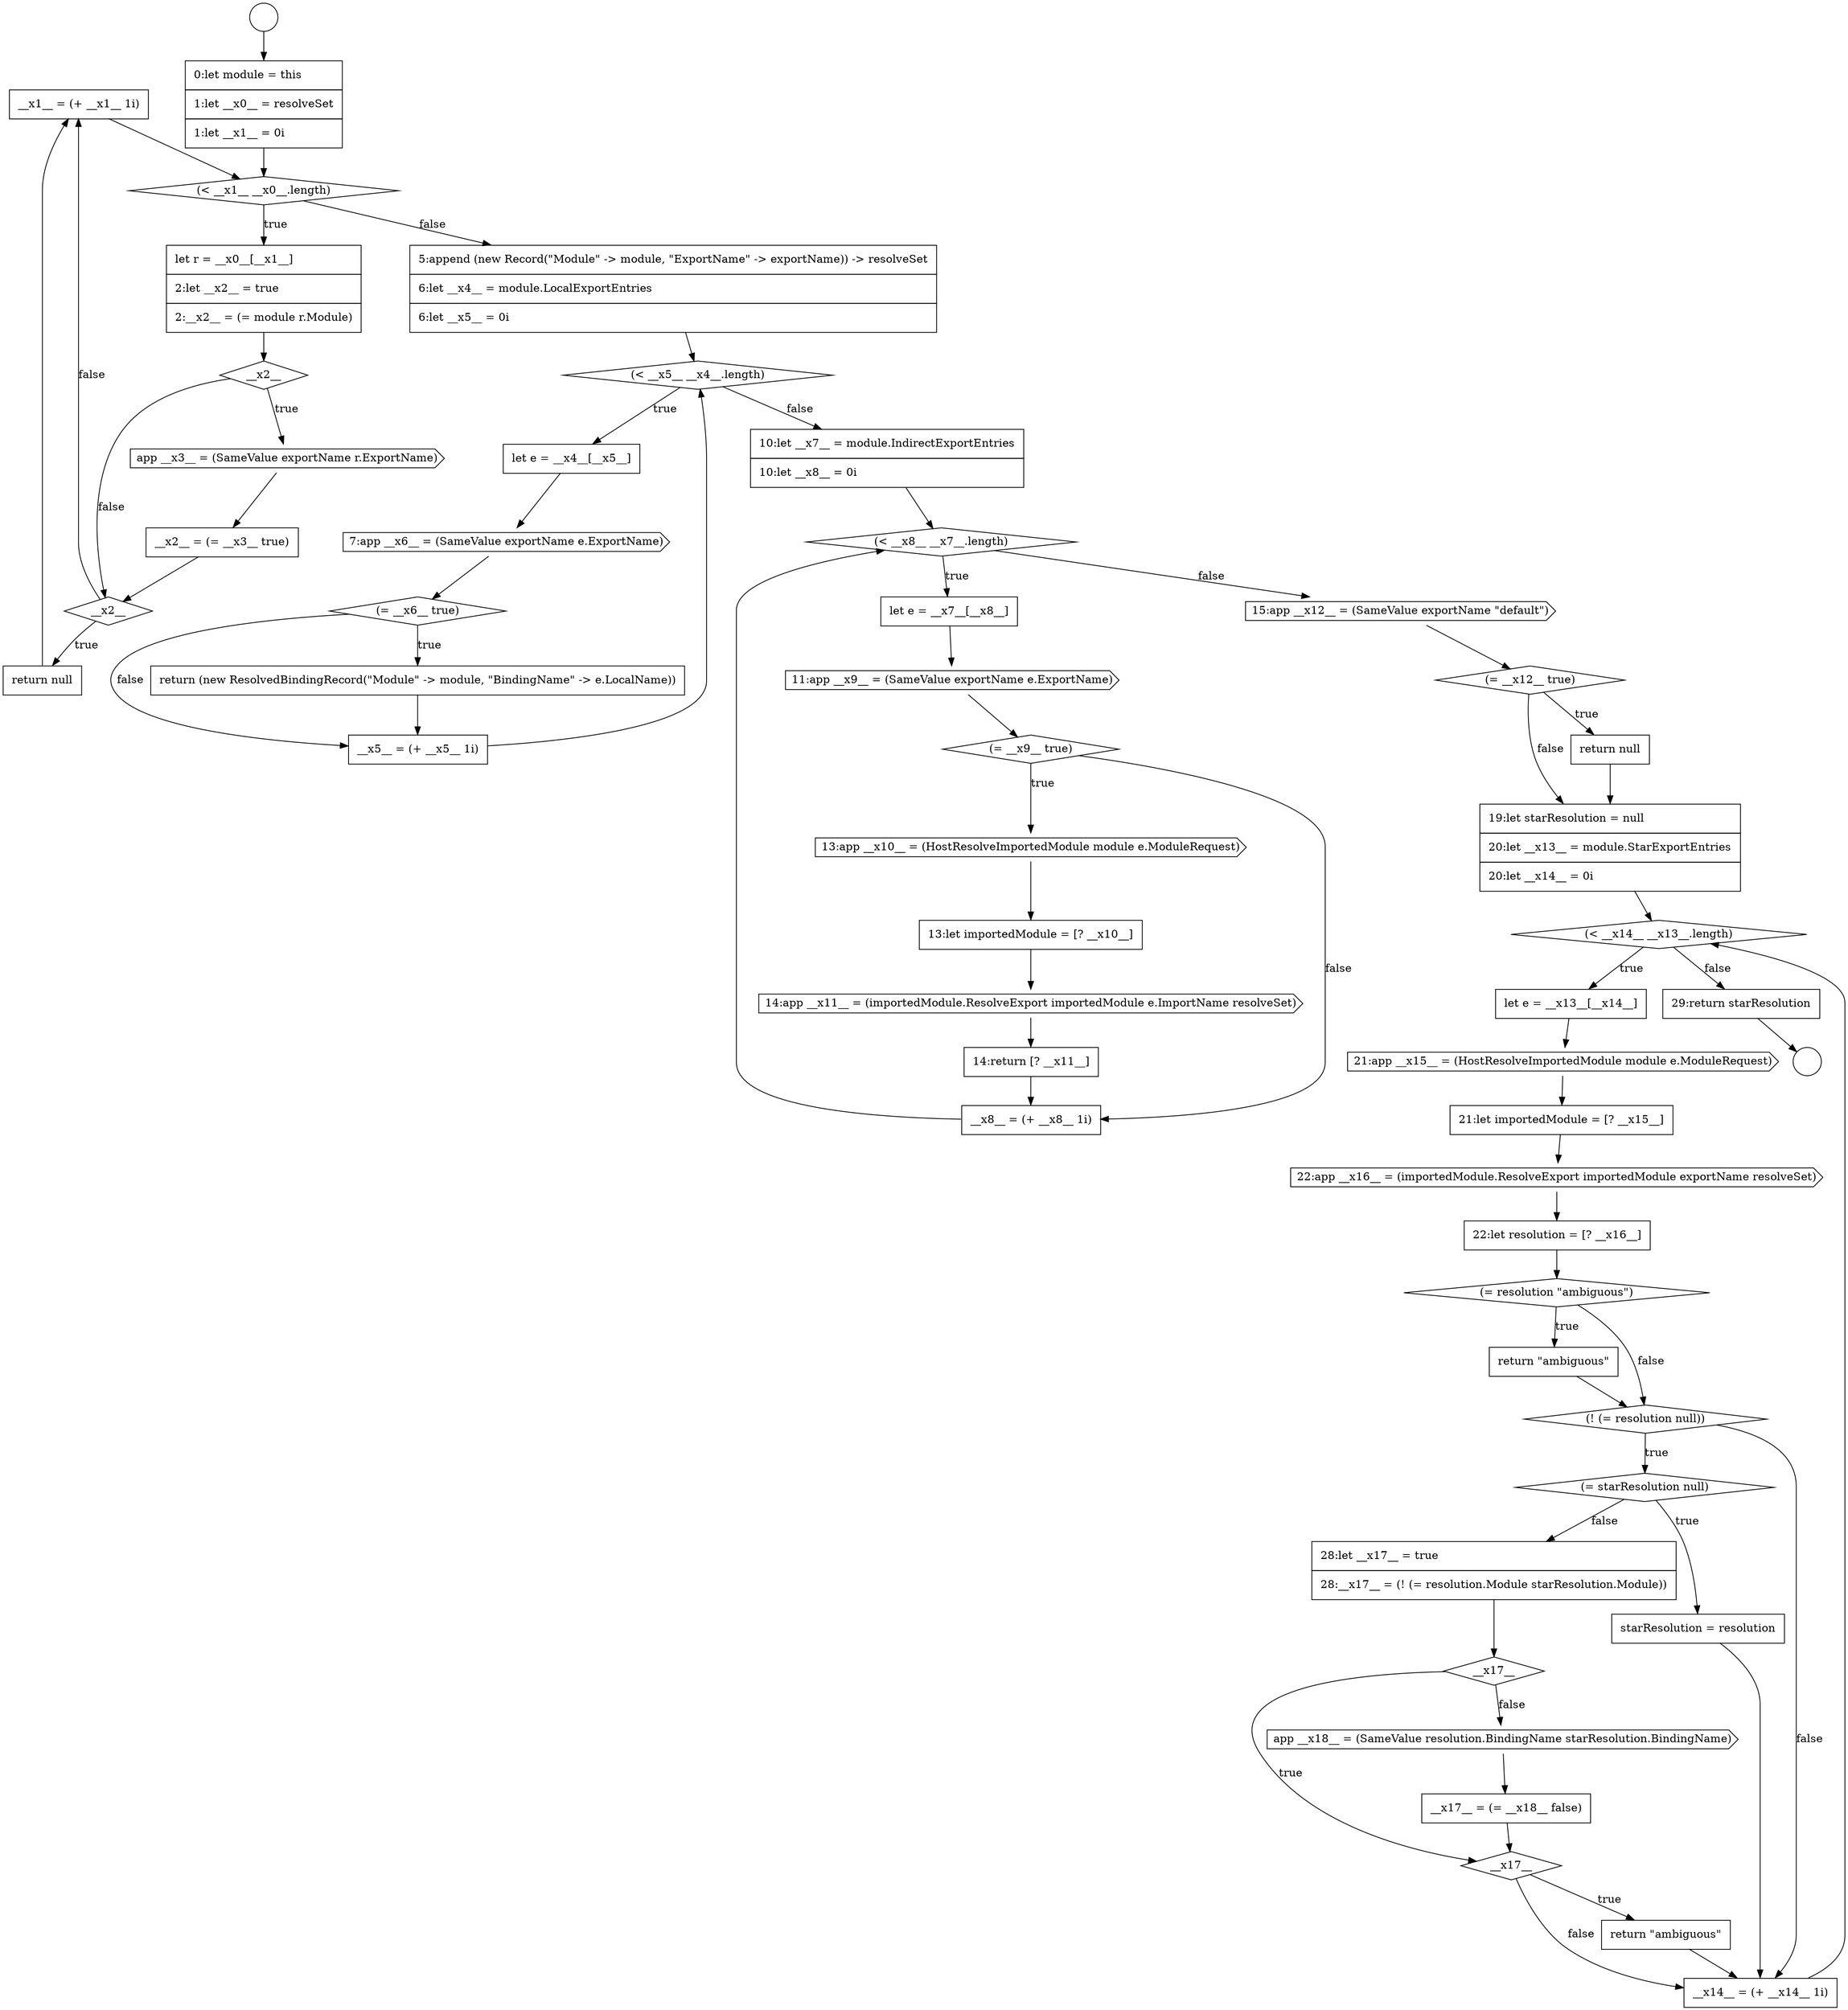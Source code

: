 digraph {
  node9978 [shape=none, margin=0, label=<<font color="black">
    <table border="0" cellborder="1" cellspacing="0" cellpadding="10">
      <tr><td align="left">__x1__ = (+ __x1__ 1i)</td></tr>
    </table>
  </font>> color="black" fillcolor="white" style=filled]
  node10014 [shape=none, margin=0, label=<<font color="black">
    <table border="0" cellborder="1" cellspacing="0" cellpadding="10">
      <tr><td align="left">__x17__ = (= __x18__ false)</td></tr>
    </table>
  </font>> color="black" fillcolor="white" style=filled]
  node9970 [shape=none, margin=0, label=<<font color="black">
    <table border="0" cellborder="1" cellspacing="0" cellpadding="10">
      <tr><td align="left">0:let module = this</td></tr>
      <tr><td align="left">1:let __x0__ = resolveSet</td></tr>
      <tr><td align="left">1:let __x1__ = 0i</td></tr>
    </table>
  </font>> color="black" fillcolor="white" style=filled]
  node10006 [shape=diamond, label=<<font color="black">(= resolution &quot;ambiguous&quot;)</font>> color="black" fillcolor="white" style=filled]
  node9977 [shape=none, margin=0, label=<<font color="black">
    <table border="0" cellborder="1" cellspacing="0" cellpadding="10">
      <tr><td align="left">return null</td></tr>
    </table>
  </font>> color="black" fillcolor="white" style=filled]
  node10015 [shape=diamond, label=<<font color="black">__x17__</font>> color="black" fillcolor="white" style=filled]
  node9990 [shape=diamond, label=<<font color="black">(= __x9__ true)</font>> color="black" fillcolor="white" style=filled]
  node9974 [shape=cds, label=<<font color="black">app __x3__ = (SameValue exportName r.ExportName)</font>> color="black" fillcolor="white" style=filled]
  node9996 [shape=cds, label=<<font color="black">15:app __x12__ = (SameValue exportName &quot;default&quot;)</font>> color="black" fillcolor="white" style=filled]
  node9984 [shape=none, margin=0, label=<<font color="black">
    <table border="0" cellborder="1" cellspacing="0" cellpadding="10">
      <tr><td align="left">return (new ResolvedBindingRecord(&quot;Module&quot; -&gt; module, &quot;BindingName&quot; -&gt; e.LocalName))</td></tr>
    </table>
  </font>> color="black" fillcolor="white" style=filled]
  node10000 [shape=diamond, label=<<font color="black">(&lt; __x14__ __x13__.length)</font>> color="black" fillcolor="white" style=filled]
  node9975 [shape=none, margin=0, label=<<font color="black">
    <table border="0" cellborder="1" cellspacing="0" cellpadding="10">
      <tr><td align="left">__x2__ = (= __x3__ true)</td></tr>
    </table>
  </font>> color="black" fillcolor="white" style=filled]
  node10016 [shape=none, margin=0, label=<<font color="black">
    <table border="0" cellborder="1" cellspacing="0" cellpadding="10">
      <tr><td align="left">return &quot;ambiguous&quot;</td></tr>
    </table>
  </font>> color="black" fillcolor="white" style=filled]
  node10001 [shape=none, margin=0, label=<<font color="black">
    <table border="0" cellborder="1" cellspacing="0" cellpadding="10">
      <tr><td align="left">let e = __x13__[__x14__]</td></tr>
    </table>
  </font>> color="black" fillcolor="white" style=filled]
  node9976 [shape=diamond, label=<<font color="black">__x2__</font>> color="black" fillcolor="white" style=filled]
  node9982 [shape=cds, label=<<font color="black">7:app __x6__ = (SameValue exportName e.ExportName)</font>> color="black" fillcolor="white" style=filled]
  node10007 [shape=none, margin=0, label=<<font color="black">
    <table border="0" cellborder="1" cellspacing="0" cellpadding="10">
      <tr><td align="left">return &quot;ambiguous&quot;</td></tr>
    </table>
  </font>> color="black" fillcolor="white" style=filled]
  node9998 [shape=none, margin=0, label=<<font color="black">
    <table border="0" cellborder="1" cellspacing="0" cellpadding="10">
      <tr><td align="left">return null</td></tr>
    </table>
  </font>> color="black" fillcolor="white" style=filled]
  node10017 [shape=none, margin=0, label=<<font color="black">
    <table border="0" cellborder="1" cellspacing="0" cellpadding="10">
      <tr><td align="left">__x14__ = (+ __x14__ 1i)</td></tr>
    </table>
  </font>> color="black" fillcolor="white" style=filled]
  node9994 [shape=none, margin=0, label=<<font color="black">
    <table border="0" cellborder="1" cellspacing="0" cellpadding="10">
      <tr><td align="left">14:return [? __x11__]</td></tr>
    </table>
  </font>> color="black" fillcolor="white" style=filled]
  node9971 [shape=diamond, label=<<font color="black">(&lt; __x1__ __x0__.length)</font>> color="black" fillcolor="white" style=filled]
  node9989 [shape=cds, label=<<font color="black">11:app __x9__ = (SameValue exportName e.ExportName)</font>> color="black" fillcolor="white" style=filled]
  node9988 [shape=none, margin=0, label=<<font color="black">
    <table border="0" cellborder="1" cellspacing="0" cellpadding="10">
      <tr><td align="left">let e = __x7__[__x8__]</td></tr>
    </table>
  </font>> color="black" fillcolor="white" style=filled]
  node10010 [shape=none, margin=0, label=<<font color="black">
    <table border="0" cellborder="1" cellspacing="0" cellpadding="10">
      <tr><td align="left">starResolution = resolution</td></tr>
    </table>
  </font>> color="black" fillcolor="white" style=filled]
  node10003 [shape=none, margin=0, label=<<font color="black">
    <table border="0" cellborder="1" cellspacing="0" cellpadding="10">
      <tr><td align="left">21:let importedModule = [? __x15__]</td></tr>
    </table>
  </font>> color="black" fillcolor="white" style=filled]
  node9973 [shape=diamond, label=<<font color="black">__x2__</font>> color="black" fillcolor="white" style=filled]
  node9997 [shape=diamond, label=<<font color="black">(= __x12__ true)</font>> color="black" fillcolor="white" style=filled]
  node9968 [shape=circle label=" " color="black" fillcolor="white" style=filled]
  node9981 [shape=none, margin=0, label=<<font color="black">
    <table border="0" cellborder="1" cellspacing="0" cellpadding="10">
      <tr><td align="left">let e = __x4__[__x5__]</td></tr>
    </table>
  </font>> color="black" fillcolor="white" style=filled]
  node9993 [shape=cds, label=<<font color="black">14:app __x11__ = (importedModule.ResolveExport importedModule e.ImportName resolveSet)</font>> color="black" fillcolor="white" style=filled]
  node10011 [shape=none, margin=0, label=<<font color="black">
    <table border="0" cellborder="1" cellspacing="0" cellpadding="10">
      <tr><td align="left">28:let __x17__ = true</td></tr>
      <tr><td align="left">28:__x17__ = (! (= resolution.Module starResolution.Module))</td></tr>
    </table>
  </font>> color="black" fillcolor="white" style=filled]
  node9985 [shape=none, margin=0, label=<<font color="black">
    <table border="0" cellborder="1" cellspacing="0" cellpadding="10">
      <tr><td align="left">__x5__ = (+ __x5__ 1i)</td></tr>
    </table>
  </font>> color="black" fillcolor="white" style=filled]
  node10005 [shape=none, margin=0, label=<<font color="black">
    <table border="0" cellborder="1" cellspacing="0" cellpadding="10">
      <tr><td align="left">22:let resolution = [? __x16__]</td></tr>
    </table>
  </font>> color="black" fillcolor="white" style=filled]
  node10004 [shape=cds, label=<<font color="black">22:app __x16__ = (importedModule.ResolveExport importedModule exportName resolveSet)</font>> color="black" fillcolor="white" style=filled]
  node9991 [shape=cds, label=<<font color="black">13:app __x10__ = (HostResolveImportedModule module e.ModuleRequest)</font>> color="black" fillcolor="white" style=filled]
  node9980 [shape=diamond, label=<<font color="black">(&lt; __x5__ __x4__.length)</font>> color="black" fillcolor="white" style=filled]
  node9986 [shape=none, margin=0, label=<<font color="black">
    <table border="0" cellborder="1" cellspacing="0" cellpadding="10">
      <tr><td align="left">10:let __x7__ = module.IndirectExportEntries</td></tr>
      <tr><td align="left">10:let __x8__ = 0i</td></tr>
    </table>
  </font>> color="black" fillcolor="white" style=filled]
  node10012 [shape=diamond, label=<<font color="black">__x17__</font>> color="black" fillcolor="white" style=filled]
  node9983 [shape=diamond, label=<<font color="black">(= __x6__ true)</font>> color="black" fillcolor="white" style=filled]
  node9995 [shape=none, margin=0, label=<<font color="black">
    <table border="0" cellborder="1" cellspacing="0" cellpadding="10">
      <tr><td align="left">__x8__ = (+ __x8__ 1i)</td></tr>
    </table>
  </font>> color="black" fillcolor="white" style=filled]
  node10018 [shape=none, margin=0, label=<<font color="black">
    <table border="0" cellborder="1" cellspacing="0" cellpadding="10">
      <tr><td align="left">29:return starResolution</td></tr>
    </table>
  </font>> color="black" fillcolor="white" style=filled]
  node10008 [shape=diamond, label=<<font color="black">(! (= resolution null))</font>> color="black" fillcolor="white" style=filled]
  node9999 [shape=none, margin=0, label=<<font color="black">
    <table border="0" cellborder="1" cellspacing="0" cellpadding="10">
      <tr><td align="left">19:let starResolution = null</td></tr>
      <tr><td align="left">20:let __x13__ = module.StarExportEntries</td></tr>
      <tr><td align="left">20:let __x14__ = 0i</td></tr>
    </table>
  </font>> color="black" fillcolor="white" style=filled]
  node9972 [shape=none, margin=0, label=<<font color="black">
    <table border="0" cellborder="1" cellspacing="0" cellpadding="10">
      <tr><td align="left">let r = __x0__[__x1__]</td></tr>
      <tr><td align="left">2:let __x2__ = true</td></tr>
      <tr><td align="left">2:__x2__ = (= module r.Module)</td></tr>
    </table>
  </font>> color="black" fillcolor="white" style=filled]
  node10009 [shape=diamond, label=<<font color="black">(= starResolution null)</font>> color="black" fillcolor="white" style=filled]
  node9987 [shape=diamond, label=<<font color="black">(&lt; __x8__ __x7__.length)</font>> color="black" fillcolor="white" style=filled]
  node9979 [shape=none, margin=0, label=<<font color="black">
    <table border="0" cellborder="1" cellspacing="0" cellpadding="10">
      <tr><td align="left">5:append (new Record(&quot;Module&quot; -&gt; module, &quot;ExportName&quot; -&gt; exportName)) -&gt; resolveSet</td></tr>
      <tr><td align="left">6:let __x4__ = module.LocalExportEntries</td></tr>
      <tr><td align="left">6:let __x5__ = 0i</td></tr>
    </table>
  </font>> color="black" fillcolor="white" style=filled]
  node9992 [shape=none, margin=0, label=<<font color="black">
    <table border="0" cellborder="1" cellspacing="0" cellpadding="10">
      <tr><td align="left">13:let importedModule = [? __x10__]</td></tr>
    </table>
  </font>> color="black" fillcolor="white" style=filled]
  node9969 [shape=circle label=" " color="black" fillcolor="white" style=filled]
  node10013 [shape=cds, label=<<font color="black">app __x18__ = (SameValue resolution.BindingName starResolution.BindingName)</font>> color="black" fillcolor="white" style=filled]
  node10002 [shape=cds, label=<<font color="black">21:app __x15__ = (HostResolveImportedModule module e.ModuleRequest)</font>> color="black" fillcolor="white" style=filled]
  node9980 -> node9981 [label=<<font color="black">true</font>> color="black"]
  node9980 -> node9986 [label=<<font color="black">false</font>> color="black"]
  node9981 -> node9982 [ color="black"]
  node9979 -> node9980 [ color="black"]
  node10002 -> node10003 [ color="black"]
  node10000 -> node10001 [label=<<font color="black">true</font>> color="black"]
  node10000 -> node10018 [label=<<font color="black">false</font>> color="black"]
  node10013 -> node10014 [ color="black"]
  node9968 -> node9970 [ color="black"]
  node9988 -> node9989 [ color="black"]
  node10001 -> node10002 [ color="black"]
  node10016 -> node10017 [ color="black"]
  node10005 -> node10006 [ color="black"]
  node9972 -> node9973 [ color="black"]
  node10018 -> node9969 [ color="black"]
  node10009 -> node10010 [label=<<font color="black">true</font>> color="black"]
  node10009 -> node10011 [label=<<font color="black">false</font>> color="black"]
  node9982 -> node9983 [ color="black"]
  node10014 -> node10015 [ color="black"]
  node9995 -> node9987 [ color="black"]
  node10008 -> node10009 [label=<<font color="black">true</font>> color="black"]
  node10008 -> node10017 [label=<<font color="black">false</font>> color="black"]
  node9984 -> node9985 [ color="black"]
  node9999 -> node10000 [ color="black"]
  node9992 -> node9993 [ color="black"]
  node9971 -> node9972 [label=<<font color="black">true</font>> color="black"]
  node9971 -> node9979 [label=<<font color="black">false</font>> color="black"]
  node9997 -> node9998 [label=<<font color="black">true</font>> color="black"]
  node9997 -> node9999 [label=<<font color="black">false</font>> color="black"]
  node9970 -> node9971 [ color="black"]
  node9989 -> node9990 [ color="black"]
  node9976 -> node9977 [label=<<font color="black">true</font>> color="black"]
  node9976 -> node9978 [label=<<font color="black">false</font>> color="black"]
  node10006 -> node10007 [label=<<font color="black">true</font>> color="black"]
  node10006 -> node10008 [label=<<font color="black">false</font>> color="black"]
  node9993 -> node9994 [ color="black"]
  node9994 -> node9995 [ color="black"]
  node9996 -> node9997 [ color="black"]
  node9986 -> node9987 [ color="black"]
  node9974 -> node9975 [ color="black"]
  node10011 -> node10012 [ color="black"]
  node10004 -> node10005 [ color="black"]
  node10010 -> node10017 [ color="black"]
  node9991 -> node9992 [ color="black"]
  node9985 -> node9980 [ color="black"]
  node9978 -> node9971 [ color="black"]
  node10017 -> node10000 [ color="black"]
  node10003 -> node10004 [ color="black"]
  node9998 -> node9999 [ color="black"]
  node10015 -> node10016 [label=<<font color="black">true</font>> color="black"]
  node10015 -> node10017 [label=<<font color="black">false</font>> color="black"]
  node9987 -> node9988 [label=<<font color="black">true</font>> color="black"]
  node9987 -> node9996 [label=<<font color="black">false</font>> color="black"]
  node9973 -> node9974 [label=<<font color="black">true</font>> color="black"]
  node9973 -> node9976 [label=<<font color="black">false</font>> color="black"]
  node9977 -> node9978 [ color="black"]
  node9975 -> node9976 [ color="black"]
  node10012 -> node10015 [label=<<font color="black">true</font>> color="black"]
  node10012 -> node10013 [label=<<font color="black">false</font>> color="black"]
  node9983 -> node9984 [label=<<font color="black">true</font>> color="black"]
  node9983 -> node9985 [label=<<font color="black">false</font>> color="black"]
  node10007 -> node10008 [ color="black"]
  node9990 -> node9991 [label=<<font color="black">true</font>> color="black"]
  node9990 -> node9995 [label=<<font color="black">false</font>> color="black"]
}
